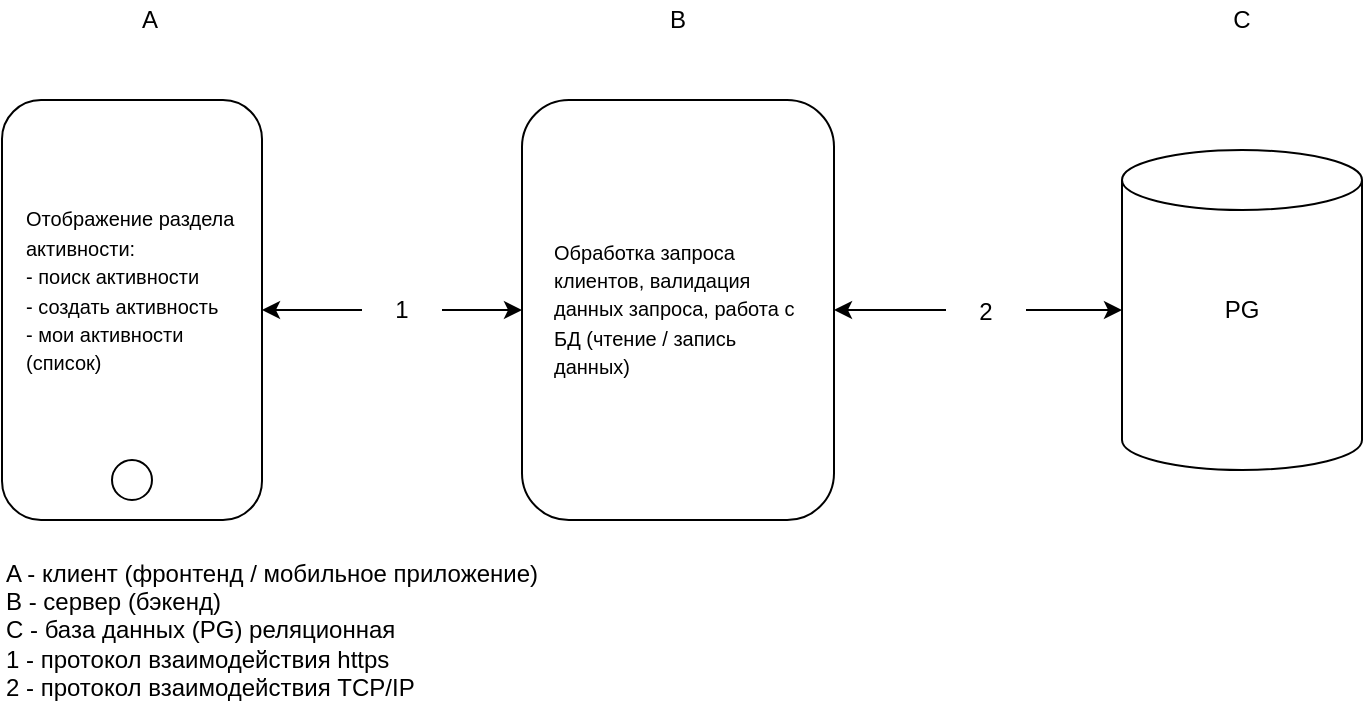 <mxfile version="24.8.4">
  <diagram name="Страница — 1" id="nAuM4xRmQ5lAxGnV_1PG">
    <mxGraphModel grid="1" page="1" gridSize="10" guides="1" tooltips="1" connect="1" arrows="1" fold="1" pageScale="1" pageWidth="827" pageHeight="1169" math="0" shadow="0">
      <root>
        <mxCell id="0" />
        <mxCell id="1" parent="0" />
        <mxCell id="BzYUrzINwYdcPlOy5pIY-5" style="edgeStyle=orthogonalEdgeStyle;rounded=0;orthogonalLoop=1;jettySize=auto;html=1;startArrow=classic;startFill=1;" edge="1" parent="1" source="h5EbCJl5mtBPo54g1Df6-61" target="BzYUrzINwYdcPlOy5pIY-1">
          <mxGeometry relative="1" as="geometry" />
        </mxCell>
        <mxCell id="h5EbCJl5mtBPo54g1Df6-61" value="" style="rounded=1;whiteSpace=wrap;html=1;strokeWidth=1;" vertex="1" parent="1">
          <mxGeometry x="80" y="-1050" width="130" height="210" as="geometry" />
        </mxCell>
        <mxCell id="BzYUrzINwYdcPlOy5pIY-1" value="" style="rounded=1;whiteSpace=wrap;html=1;strokeWidth=1;" vertex="1" parent="1">
          <mxGeometry x="340" y="-1050" width="156" height="210" as="geometry" />
        </mxCell>
        <mxCell id="BzYUrzINwYdcPlOy5pIY-2" value="" style="ellipse;whiteSpace=wrap;html=1;aspect=fixed;" vertex="1" parent="1">
          <mxGeometry x="135" y="-870" width="20" height="20" as="geometry" />
        </mxCell>
        <mxCell id="BzYUrzINwYdcPlOy5pIY-4" value="" style="shape=cylinder3;whiteSpace=wrap;html=1;boundedLbl=1;backgroundOutline=1;size=15;" vertex="1" parent="1">
          <mxGeometry x="640" y="-1025" width="120" height="160" as="geometry" />
        </mxCell>
        <mxCell id="BzYUrzINwYdcPlOy5pIY-6" style="edgeStyle=orthogonalEdgeStyle;rounded=0;orthogonalLoop=1;jettySize=auto;html=1;entryX=0;entryY=0.5;entryDx=0;entryDy=0;entryPerimeter=0;startArrow=classic;startFill=1;" edge="1" parent="1" source="BzYUrzINwYdcPlOy5pIY-1" target="BzYUrzINwYdcPlOy5pIY-4">
          <mxGeometry relative="1" as="geometry" />
        </mxCell>
        <mxCell id="BzYUrzINwYdcPlOy5pIY-7" value="A" style="rounded=0;whiteSpace=wrap;html=1;strokeColor=none;fillColor=none;" vertex="1" parent="1">
          <mxGeometry x="134.25" y="-1100" width="40" height="20" as="geometry" />
        </mxCell>
        <mxCell id="BzYUrzINwYdcPlOy5pIY-8" value="B" style="rounded=0;whiteSpace=wrap;html=1;strokeColor=none;fillColor=none;" vertex="1" parent="1">
          <mxGeometry x="398" y="-1100" width="40" height="20" as="geometry" />
        </mxCell>
        <mxCell id="BzYUrzINwYdcPlOy5pIY-9" value="C" style="rounded=0;whiteSpace=wrap;html=1;strokeColor=none;fillColor=none;" vertex="1" parent="1">
          <mxGeometry x="680" y="-1100" width="40" height="20" as="geometry" />
        </mxCell>
        <mxCell id="BzYUrzINwYdcPlOy5pIY-10" value="PG" style="rounded=0;whiteSpace=wrap;html=1;strokeColor=none;fillColor=none;" vertex="1" parent="1">
          <mxGeometry x="680" y="-955" width="40" height="20" as="geometry" />
        </mxCell>
        <mxCell id="BzYUrzINwYdcPlOy5pIY-11" value="1" style="rounded=0;whiteSpace=wrap;html=1;strokeColor=none;fillColor=default;" vertex="1" parent="1">
          <mxGeometry x="260" y="-955" width="40" height="20" as="geometry" />
        </mxCell>
        <mxCell id="BzYUrzINwYdcPlOy5pIY-12" value="2" style="rounded=0;whiteSpace=wrap;html=1;strokeColor=none;fillColor=default;" vertex="1" parent="1">
          <mxGeometry x="552" y="-954" width="40" height="20" as="geometry" />
        </mxCell>
        <mxCell id="BzYUrzINwYdcPlOy5pIY-15" value="A - клиент (фронтенд / мобильное приложение)&lt;div&gt;В - сервер (бэкенд)&lt;/div&gt;&lt;div&gt;С - база данных (PG) реляционная&lt;/div&gt;&lt;div&gt;1 - протокол взаимодействия https&lt;br&gt;&lt;/div&gt;&lt;div&gt;2 - протокол взаимодействия TCP/IP&lt;/div&gt;" style="rounded=0;whiteSpace=wrap;html=1;strokeColor=none;fillColor=none;align=left;" vertex="1" parent="1">
          <mxGeometry x="80" y="-820" width="305.75" height="70" as="geometry" />
        </mxCell>
        <mxCell id="BzYUrzINwYdcPlOy5pIY-16" value="&lt;div&gt;&lt;font style=&quot;font-size: 10px;&quot;&gt;Обработка запроса клиентов, валидация данных запроса, работа с БД (чтение / запись данных)&amp;nbsp;&lt;/font&gt;&lt;/div&gt;" style="rounded=0;whiteSpace=wrap;html=1;strokeColor=none;fillColor=none;align=left;" vertex="1" parent="1">
          <mxGeometry x="354" y="-1011" width="130" height="130" as="geometry" />
        </mxCell>
        <mxCell id="BzYUrzINwYdcPlOy5pIY-17" value="&lt;div&gt;&lt;font style=&quot;font-size: 10px;&quot;&gt;Отображение раздела активности:&lt;/font&gt;&lt;/div&gt;&lt;div&gt;&lt;font style=&quot;font-size: 10px;&quot;&gt;- поиск активности&lt;/font&gt;&lt;/div&gt;&lt;div&gt;&lt;font style=&quot;font-size: 10px;&quot;&gt;- создать активность&lt;/font&gt;&lt;/div&gt;&lt;div&gt;&lt;font style=&quot;font-size: 10px;&quot;&gt;- мои активности (список)&lt;/font&gt;&lt;/div&gt;" style="rounded=0;whiteSpace=wrap;html=1;strokeColor=none;fillColor=none;align=left;" vertex="1" parent="1">
          <mxGeometry x="90" y="-1030" width="110" height="150" as="geometry" />
        </mxCell>
      </root>
    </mxGraphModel>
  </diagram>
</mxfile>

